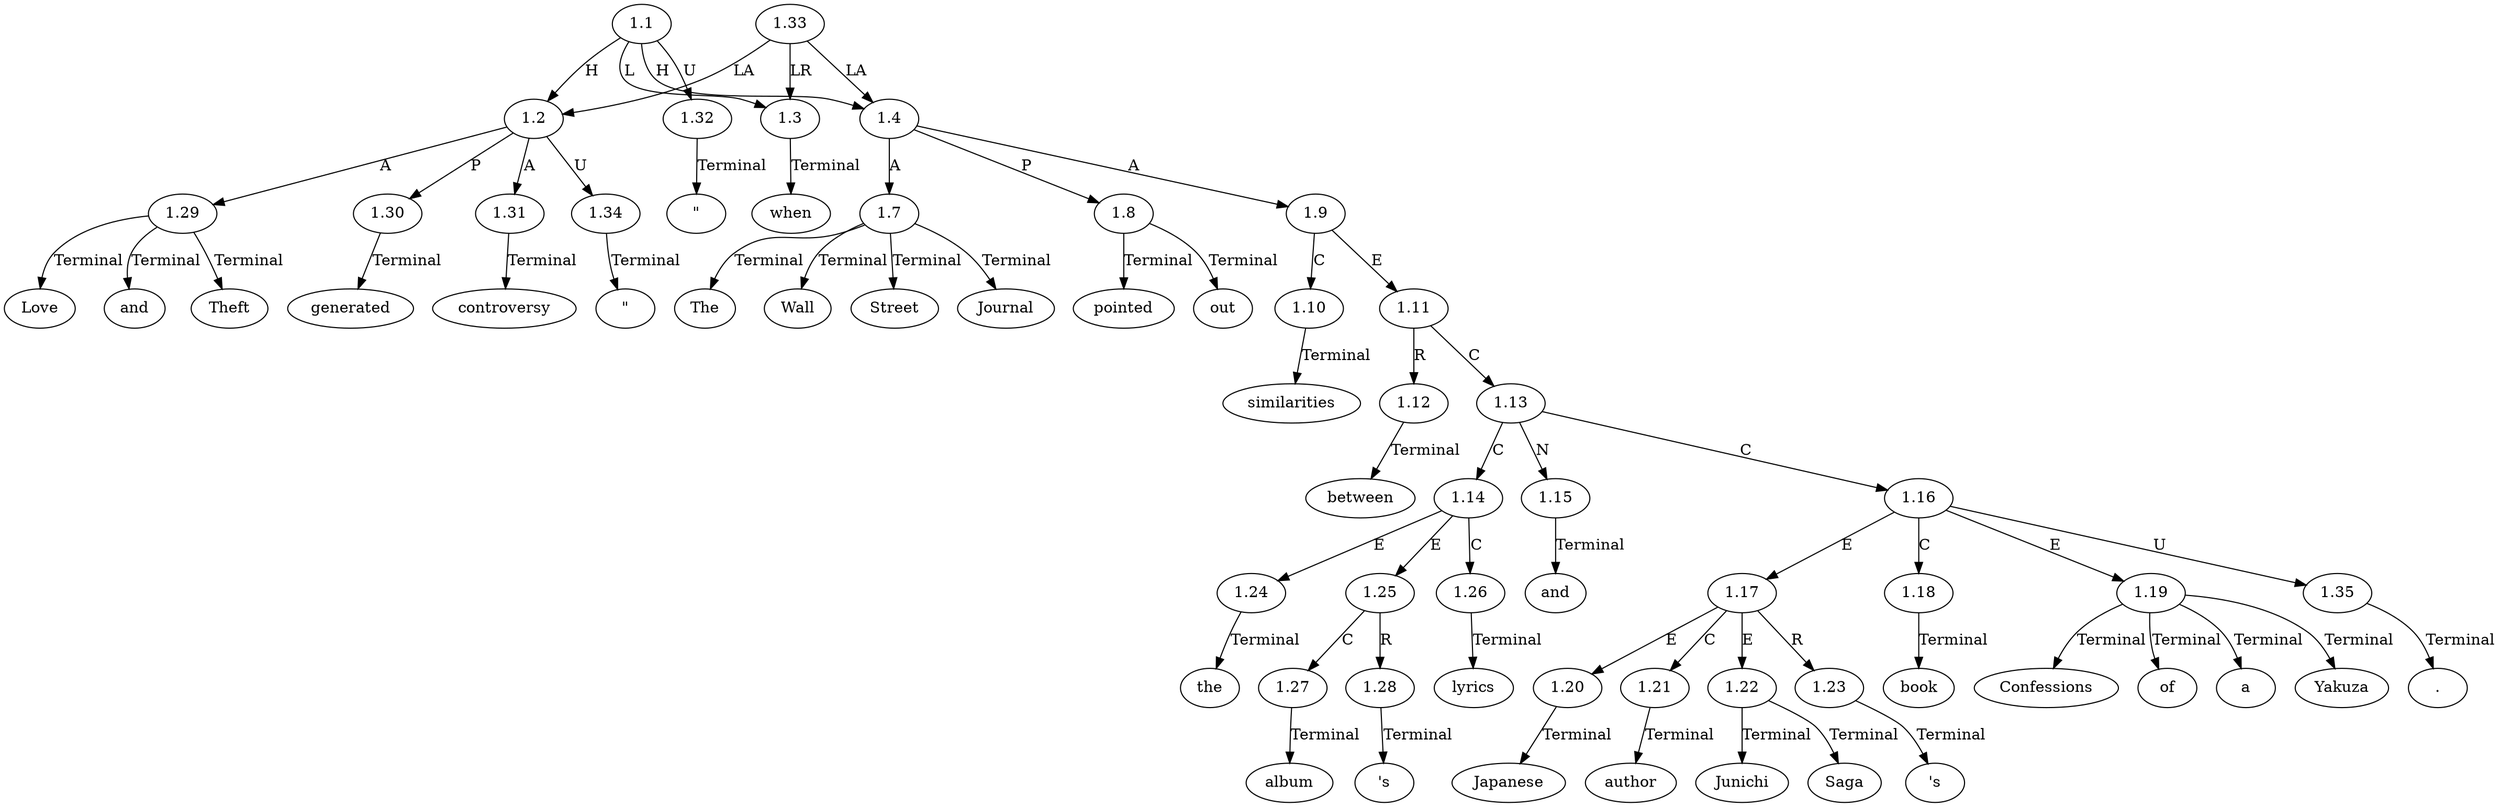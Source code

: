 // Graph
digraph {
	0.1 [label="\"" ordering=out]
	0.10 [label=Wall ordering=out]
	0.11 [label=Street ordering=out]
	0.12 [label=Journal ordering=out]
	0.13 [label=pointed ordering=out]
	0.14 [label=out ordering=out]
	0.15 [label=similarities ordering=out]
	0.16 [label=between ordering=out]
	0.17 [label=the ordering=out]
	0.18 [label=album ordering=out]
	0.19 [label="'s" ordering=out]
	0.2 [label=Love ordering=out]
	0.20 [label=lyrics ordering=out]
	0.21 [label=and ordering=out]
	0.22 [label=Japanese ordering=out]
	0.23 [label=author ordering=out]
	0.24 [label=Junichi ordering=out]
	0.25 [label=Saga ordering=out]
	0.26 [label="'s" ordering=out]
	0.27 [label=book ordering=out]
	0.28 [label=Confessions ordering=out]
	0.29 [label=of ordering=out]
	0.3 [label=and ordering=out]
	0.30 [label=a ordering=out]
	0.31 [label=Yakuza ordering=out]
	0.32 [label="." ordering=out]
	0.4 [label=Theft ordering=out]
	0.5 [label="\"" ordering=out]
	0.6 [label=generated ordering=out]
	0.7 [label=controversy ordering=out]
	0.8 [label=when ordering=out]
	0.9 [label=The ordering=out]
	1.1 [label=1.1 ordering=out]
	1.2 [label=1.2 ordering=out]
	1.3 [label=1.3 ordering=out]
	1.4 [label=1.4 ordering=out]
	1.7 [label=1.7 ordering=out]
	1.8 [label=1.8 ordering=out]
	1.9 [label=1.9 ordering=out]
	1.10 [label=1.10 ordering=out]
	1.11 [label=1.11 ordering=out]
	1.12 [label=1.12 ordering=out]
	1.13 [label=1.13 ordering=out]
	1.14 [label=1.14 ordering=out]
	1.15 [label=1.15 ordering=out]
	1.16 [label=1.16 ordering=out]
	1.17 [label=1.17 ordering=out]
	1.18 [label=1.18 ordering=out]
	1.19 [label=1.19 ordering=out]
	1.20 [label=1.20 ordering=out]
	1.21 [label=1.21 ordering=out]
	1.22 [label=1.22 ordering=out]
	1.23 [label=1.23 ordering=out]
	1.24 [label=1.24 ordering=out]
	1.25 [label=1.25 ordering=out]
	1.26 [label=1.26 ordering=out]
	1.27 [label=1.27 ordering=out]
	1.28 [label=1.28 ordering=out]
	1.29 [label=1.29 ordering=out]
	1.30 [label=1.30 ordering=out]
	1.31 [label=1.31 ordering=out]
	1.32 [label=1.32 ordering=out]
	1.33 [label=1.33 ordering=out]
	1.34 [label=1.34 ordering=out]
	1.35 [label=1.35 ordering=out]
	1.1 -> 1.2 [label=H ordering=out]
	1.1 -> 1.3 [label=L ordering=out]
	1.1 -> 1.4 [label=H ordering=out]
	1.1 -> 1.32 [label=U ordering=out]
	1.2 -> 1.29 [label=A ordering=out]
	1.2 -> 1.30 [label=P ordering=out]
	1.2 -> 1.31 [label=A ordering=out]
	1.2 -> 1.34 [label=U ordering=out]
	1.3 -> 0.8 [label=Terminal ordering=out]
	1.4 -> 1.7 [label=A ordering=out]
	1.4 -> 1.8 [label=P ordering=out]
	1.4 -> 1.9 [label=A ordering=out]
	1.7 -> 0.9 [label=Terminal ordering=out]
	1.7 -> 0.10 [label=Terminal ordering=out]
	1.7 -> 0.11 [label=Terminal ordering=out]
	1.7 -> 0.12 [label=Terminal ordering=out]
	1.8 -> 0.13 [label=Terminal ordering=out]
	1.8 -> 0.14 [label=Terminal ordering=out]
	1.9 -> 1.10 [label=C ordering=out]
	1.9 -> 1.11 [label=E ordering=out]
	1.10 -> 0.15 [label=Terminal ordering=out]
	1.11 -> 1.12 [label=R ordering=out]
	1.11 -> 1.13 [label=C ordering=out]
	1.12 -> 0.16 [label=Terminal ordering=out]
	1.13 -> 1.14 [label=C ordering=out]
	1.13 -> 1.15 [label=N ordering=out]
	1.13 -> 1.16 [label=C ordering=out]
	1.14 -> 1.24 [label=E ordering=out]
	1.14 -> 1.25 [label=E ordering=out]
	1.14 -> 1.26 [label=C ordering=out]
	1.15 -> 0.21 [label=Terminal ordering=out]
	1.16 -> 1.17 [label=E ordering=out]
	1.16 -> 1.18 [label=C ordering=out]
	1.16 -> 1.19 [label=E ordering=out]
	1.16 -> 1.35 [label=U ordering=out]
	1.17 -> 1.20 [label=E ordering=out]
	1.17 -> 1.21 [label=C ordering=out]
	1.17 -> 1.22 [label=E ordering=out]
	1.17 -> 1.23 [label=R ordering=out]
	1.18 -> 0.27 [label=Terminal ordering=out]
	1.19 -> 0.28 [label=Terminal ordering=out]
	1.19 -> 0.29 [label=Terminal ordering=out]
	1.19 -> 0.30 [label=Terminal ordering=out]
	1.19 -> 0.31 [label=Terminal ordering=out]
	1.20 -> 0.22 [label=Terminal ordering=out]
	1.21 -> 0.23 [label=Terminal ordering=out]
	1.22 -> 0.24 [label=Terminal ordering=out]
	1.22 -> 0.25 [label=Terminal ordering=out]
	1.23 -> 0.26 [label=Terminal ordering=out]
	1.24 -> 0.17 [label=Terminal ordering=out]
	1.25 -> 1.27 [label=C ordering=out]
	1.25 -> 1.28 [label=R ordering=out]
	1.26 -> 0.20 [label=Terminal ordering=out]
	1.27 -> 0.18 [label=Terminal ordering=out]
	1.28 -> 0.19 [label=Terminal ordering=out]
	1.29 -> 0.2 [label=Terminal ordering=out]
	1.29 -> 0.3 [label=Terminal ordering=out]
	1.29 -> 0.4 [label=Terminal ordering=out]
	1.30 -> 0.6 [label=Terminal ordering=out]
	1.31 -> 0.7 [label=Terminal ordering=out]
	1.32 -> 0.1 [label=Terminal ordering=out]
	1.33 -> 1.2 [label=LA ordering=out]
	1.33 -> 1.3 [label=LR ordering=out]
	1.33 -> 1.4 [label=LA ordering=out]
	1.34 -> 0.5 [label=Terminal ordering=out]
	1.35 -> 0.32 [label=Terminal ordering=out]
}
